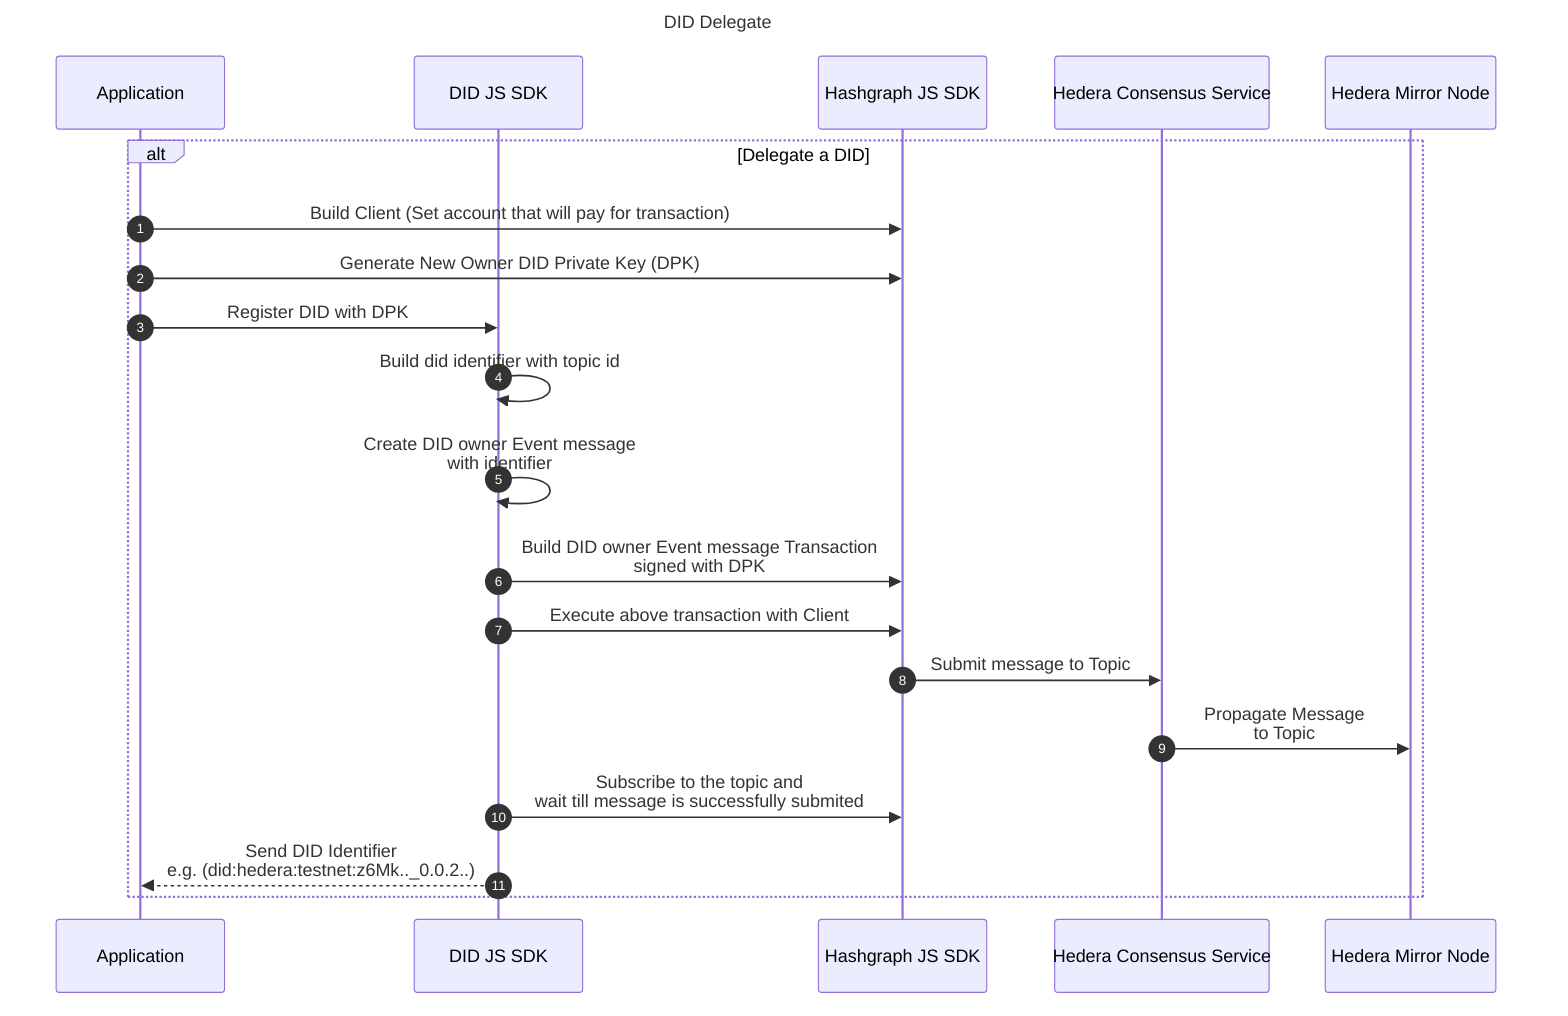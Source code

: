 sequenceDiagram
Title: DID Delegate
  autonumber
  participant App as Application
  participant SDK as DID JS SDK
  participant HSDK as Hashgraph JS SDK
  participant HCS as Hedera Consensus Service
  participant HMN as Hedera Mirror Node


alt Delegate a DID

App ->> HSDK: Build Client (Set account that will pay for transaction)
App ->> HSDK: Generate New Owner DID Private Key (DPK)
App ->> SDK: Register DID with DPK
SDK ->> SDK: Build did identifier with topic id
SDK ->> SDK: Create DID owner Event message <br> with identifier
SDK ->> HSDK: Build DID owner Event message Transaction  <br> signed with DPK
SDK ->> HSDK: Execute above transaction with Client
HSDK ->> HCS: Submit message to Topic
HCS ->> HMN: Propagate Message <br> to Topic
SDK ->> HSDK: Subscribe to the topic and <br /> wait till message is successfully submited
SDK -->> App: Send DID Identifier <br> e.g. (did:hedera:testnet:z6Mk.._0.0.2..)
end
